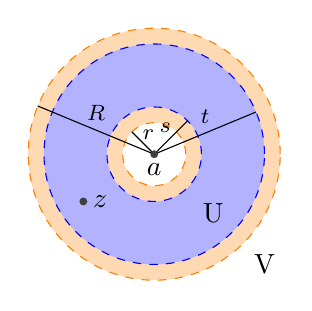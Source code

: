 \begin{tikzpicture}
  \fill[orange!30!white] (0,0) circle (1.6);
  \draw[orange,dashed] (0,0) circle (1.6);

  \fill[blue!30!white] (0,0) circle (1.4);
  \draw[blue,dashed] (0,0) circle (1.4);

  \fill[orange!30!white] (0,0) circle (0.6);
  \draw[blue,dashed] (0,0) circle (0.6);

  \fill[white] (0,0) circle (0.4);
  \draw[orange,dashed] (0,0) circle (0.4);

  \draw (0,0) -- (-0.283, 0.283) node[midway, above, xshift=2, yshift=-2.2] {\footnotesize $ r $};
  \draw (0,0) -- (-1.478, 0.612) node[midway, above] {\footnotesize $ R $};
  \draw (0,0) -- (0.424, 0.424) node[midway, above, xshift=-2, yshift=-1.8] {\footnotesize $ s $};
  \draw (0,0) -- (1.293, 0.536) node[midway, above] {\footnotesize $ t $};

  \fill[darkgray] (0,0) circle (0.05) node[anchor=north, text=black] {$ a $};
  \fill[darkgray] (-0.9,-0.6) circle (0.05) node[anchor=west, text=black] {$ z $};

  \node[align=left] at (0.75,-0.75) {U};
  \node[align=left] at (1.4,-1.4) {V};
\end{tikzpicture}